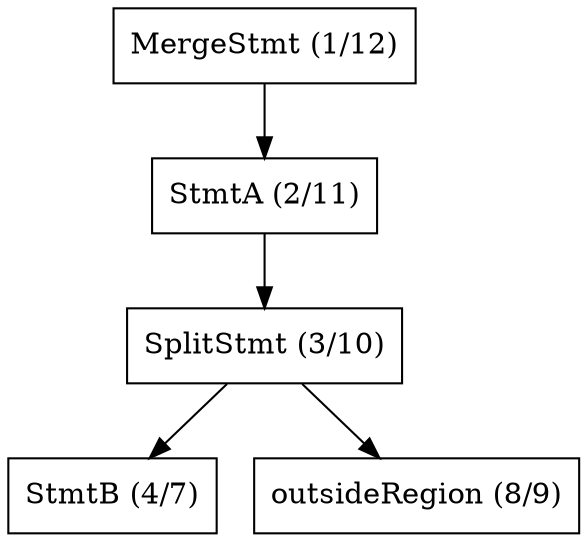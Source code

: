 digraph {
    node [shape=box]
    "MergeStmt (1/12)" -> "StmtA (2/11)" -> "SplitStmt (3/10)" -> "StmtB (4/7)"
    "SplitStmt (3/10)" -> "outsideRegion (8/9)"
}